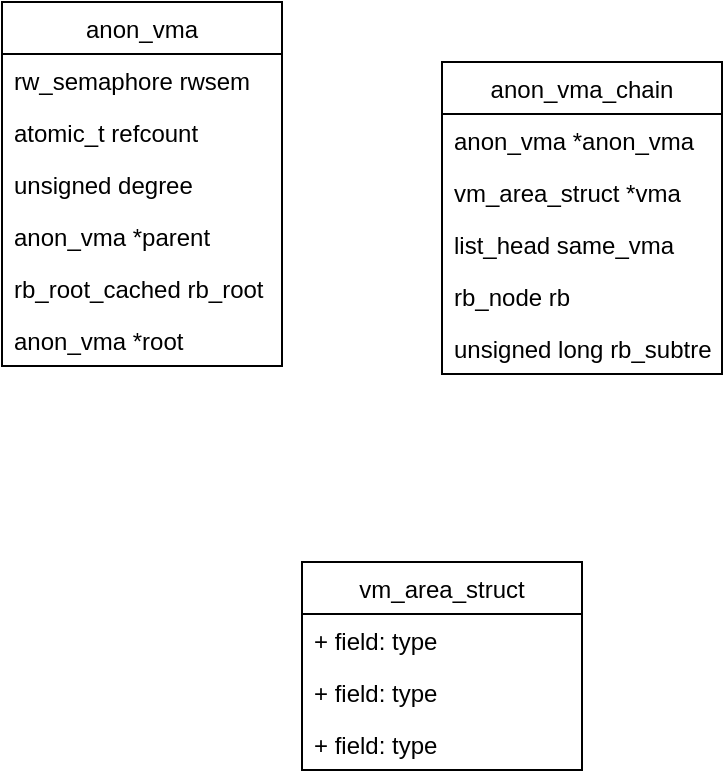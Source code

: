 <mxfile version="13.3.9" type="github">
  <diagram name="Page-1" id="efa7a0a1-bf9b-a30e-e6df-94a7791c09e9">
    <mxGraphModel dx="-300" dy="1673" grid="1" gridSize="10" guides="1" tooltips="1" connect="1" arrows="1" fold="1" page="1" pageScale="1" pageWidth="826" pageHeight="1169" background="#ffffff" math="0" shadow="0">
      <root>
        <mxCell id="0" />
        <mxCell id="1" parent="0" />
        <mxCell id="nwY6m16_pJTLb7L8zrL7-118" value="anon_vma" style="swimlane;fontStyle=0;childLayout=stackLayout;horizontal=1;startSize=26;fillColor=none;horizontalStack=0;resizeParent=1;resizeParentMax=0;resizeLast=0;collapsible=1;marginBottom=0;" parent="1" vertex="1">
          <mxGeometry x="970" y="-1090" width="140" height="182" as="geometry">
            <mxRectangle x="1060" y="-310" width="90" height="26" as="alternateBounds" />
          </mxGeometry>
        </mxCell>
        <mxCell id="nwY6m16_pJTLb7L8zrL7-120" value="rw_semaphore rwsem" style="text;strokeColor=none;fillColor=none;align=left;verticalAlign=top;spacingLeft=4;spacingRight=4;overflow=hidden;rotatable=0;points=[[0,0.5],[1,0.5]];portConstraint=eastwest;" parent="nwY6m16_pJTLb7L8zrL7-118" vertex="1">
          <mxGeometry y="26" width="140" height="26" as="geometry" />
        </mxCell>
        <mxCell id="nwY6m16_pJTLb7L8zrL7-121" value="atomic_t refcount" style="text;strokeColor=none;fillColor=none;align=left;verticalAlign=top;spacingLeft=4;spacingRight=4;overflow=hidden;rotatable=0;points=[[0,0.5],[1,0.5]];portConstraint=eastwest;" parent="nwY6m16_pJTLb7L8zrL7-118" vertex="1">
          <mxGeometry y="52" width="140" height="26" as="geometry" />
        </mxCell>
        <mxCell id="nwY6m16_pJTLb7L8zrL7-122" value="unsigned degree" style="text;strokeColor=none;fillColor=none;align=left;verticalAlign=top;spacingLeft=4;spacingRight=4;overflow=hidden;rotatable=0;points=[[0,0.5],[1,0.5]];portConstraint=eastwest;" parent="nwY6m16_pJTLb7L8zrL7-118" vertex="1">
          <mxGeometry y="78" width="140" height="26" as="geometry" />
        </mxCell>
        <mxCell id="nwY6m16_pJTLb7L8zrL7-123" value="anon_vma *parent" style="text;strokeColor=none;fillColor=none;align=left;verticalAlign=top;spacingLeft=4;spacingRight=4;overflow=hidden;rotatable=0;points=[[0,0.5],[1,0.5]];portConstraint=eastwest;" parent="nwY6m16_pJTLb7L8zrL7-118" vertex="1">
          <mxGeometry y="104" width="140" height="26" as="geometry" />
        </mxCell>
        <mxCell id="nwY6m16_pJTLb7L8zrL7-124" value="rb_root_cached rb_root" style="text;strokeColor=none;fillColor=none;align=left;verticalAlign=top;spacingLeft=4;spacingRight=4;overflow=hidden;rotatable=0;points=[[0,0.5],[1,0.5]];portConstraint=eastwest;" parent="nwY6m16_pJTLb7L8zrL7-118" vertex="1">
          <mxGeometry y="130" width="140" height="26" as="geometry" />
        </mxCell>
        <mxCell id="Bi0oPLQqYDCLdLjuNE8o-12" value="anon_vma *root " style="text;strokeColor=none;fillColor=none;align=left;verticalAlign=top;spacingLeft=4;spacingRight=4;overflow=hidden;rotatable=0;points=[[0,0.5],[1,0.5]];portConstraint=eastwest;" vertex="1" parent="nwY6m16_pJTLb7L8zrL7-118">
          <mxGeometry y="156" width="140" height="26" as="geometry" />
        </mxCell>
        <mxCell id="Bi0oPLQqYDCLdLjuNE8o-1" value="anon_vma_chain" style="swimlane;fontStyle=0;childLayout=stackLayout;horizontal=1;startSize=26;fillColor=none;horizontalStack=0;resizeParent=1;resizeParentMax=0;resizeLast=0;collapsible=1;marginBottom=0;" vertex="1" parent="1">
          <mxGeometry x="1190" y="-1060" width="140" height="156" as="geometry" />
        </mxCell>
        <mxCell id="Bi0oPLQqYDCLdLjuNE8o-3" value="anon_vma *anon_vma" style="text;strokeColor=none;fillColor=none;align=left;verticalAlign=top;spacingLeft=4;spacingRight=4;overflow=hidden;rotatable=0;points=[[0,0.5],[1,0.5]];portConstraint=eastwest;" vertex="1" parent="Bi0oPLQqYDCLdLjuNE8o-1">
          <mxGeometry y="26" width="140" height="26" as="geometry" />
        </mxCell>
        <mxCell id="Bi0oPLQqYDCLdLjuNE8o-2" value="vm_area_struct *vma" style="text;strokeColor=none;fillColor=none;align=left;verticalAlign=top;spacingLeft=4;spacingRight=4;overflow=hidden;rotatable=0;points=[[0,0.5],[1,0.5]];portConstraint=eastwest;" vertex="1" parent="Bi0oPLQqYDCLdLjuNE8o-1">
          <mxGeometry y="52" width="140" height="26" as="geometry" />
        </mxCell>
        <mxCell id="Bi0oPLQqYDCLdLjuNE8o-4" value="list_head same_vma" style="text;strokeColor=none;fillColor=none;align=left;verticalAlign=top;spacingLeft=4;spacingRight=4;overflow=hidden;rotatable=0;points=[[0,0.5],[1,0.5]];portConstraint=eastwest;" vertex="1" parent="Bi0oPLQqYDCLdLjuNE8o-1">
          <mxGeometry y="78" width="140" height="26" as="geometry" />
        </mxCell>
        <mxCell id="Bi0oPLQqYDCLdLjuNE8o-5" value="rb_node rb" style="text;strokeColor=none;fillColor=none;align=left;verticalAlign=top;spacingLeft=4;spacingRight=4;overflow=hidden;rotatable=0;points=[[0,0.5],[1,0.5]];portConstraint=eastwest;" vertex="1" parent="Bi0oPLQqYDCLdLjuNE8o-1">
          <mxGeometry y="104" width="140" height="26" as="geometry" />
        </mxCell>
        <mxCell id="Bi0oPLQqYDCLdLjuNE8o-6" value="unsigned long rb_subtree_last" style="text;strokeColor=none;fillColor=none;align=left;verticalAlign=top;spacingLeft=4;spacingRight=4;overflow=hidden;rotatable=0;points=[[0,0.5],[1,0.5]];portConstraint=eastwest;" vertex="1" parent="Bi0oPLQqYDCLdLjuNE8o-1">
          <mxGeometry y="130" width="140" height="26" as="geometry" />
        </mxCell>
        <mxCell id="Bi0oPLQqYDCLdLjuNE8o-8" value="vm_area_struct" style="swimlane;fontStyle=0;childLayout=stackLayout;horizontal=1;startSize=26;fillColor=none;horizontalStack=0;resizeParent=1;resizeParentMax=0;resizeLast=0;collapsible=1;marginBottom=0;" vertex="1" parent="1">
          <mxGeometry x="1120" y="-810" width="140" height="104" as="geometry" />
        </mxCell>
        <mxCell id="Bi0oPLQqYDCLdLjuNE8o-9" value="+ field: type" style="text;strokeColor=none;fillColor=none;align=left;verticalAlign=top;spacingLeft=4;spacingRight=4;overflow=hidden;rotatable=0;points=[[0,0.5],[1,0.5]];portConstraint=eastwest;" vertex="1" parent="Bi0oPLQqYDCLdLjuNE8o-8">
          <mxGeometry y="26" width="140" height="26" as="geometry" />
        </mxCell>
        <mxCell id="Bi0oPLQqYDCLdLjuNE8o-10" value="+ field: type" style="text;strokeColor=none;fillColor=none;align=left;verticalAlign=top;spacingLeft=4;spacingRight=4;overflow=hidden;rotatable=0;points=[[0,0.5],[1,0.5]];portConstraint=eastwest;" vertex="1" parent="Bi0oPLQqYDCLdLjuNE8o-8">
          <mxGeometry y="52" width="140" height="26" as="geometry" />
        </mxCell>
        <mxCell id="Bi0oPLQqYDCLdLjuNE8o-11" value="+ field: type" style="text;strokeColor=none;fillColor=none;align=left;verticalAlign=top;spacingLeft=4;spacingRight=4;overflow=hidden;rotatable=0;points=[[0,0.5],[1,0.5]];portConstraint=eastwest;" vertex="1" parent="Bi0oPLQqYDCLdLjuNE8o-8">
          <mxGeometry y="78" width="140" height="26" as="geometry" />
        </mxCell>
      </root>
    </mxGraphModel>
  </diagram>
</mxfile>
